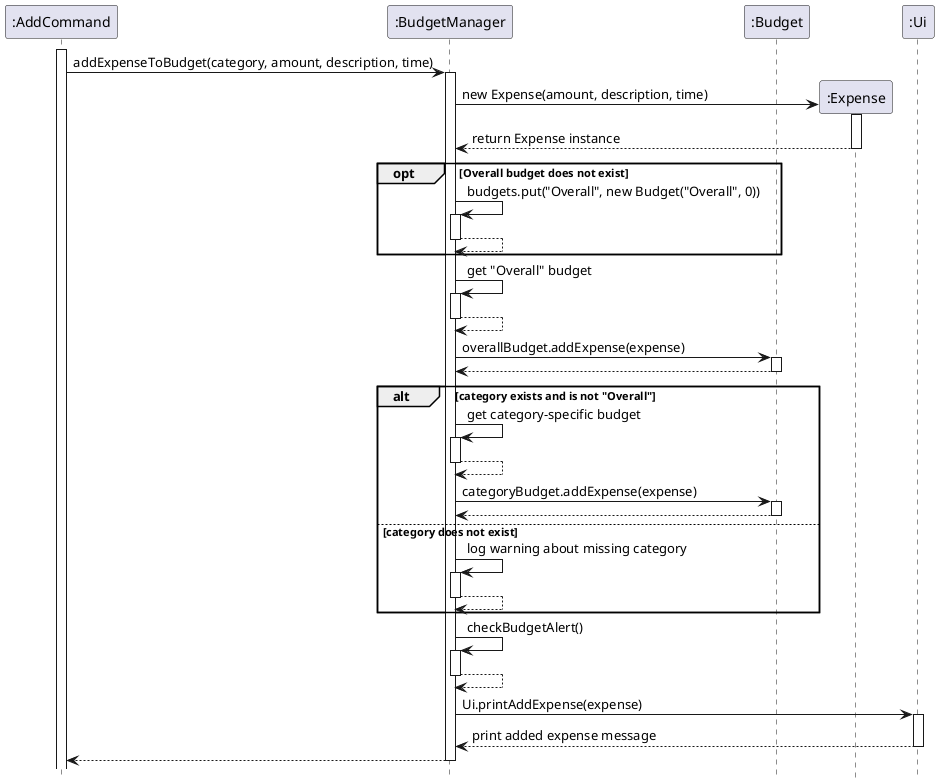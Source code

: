 @startuml
hide circle
skinparam classAttributeIconSize 0
hide footbox
participant ":AddCommand" as XYZ
participant ":BudgetManager" as BM
participant ":Budget" as B
participant ":Expense" as E

activate XYZ
XYZ -> BM: addExpenseToBudget(category, amount, description, time)
activate BM

create E
BM -> E: new Expense(amount, description, time)
activate E
E --> BM: return Expense instance
deactivate E

opt Overall budget does not exist
    BM -> BM: budgets.put("Overall", new Budget("Overall", 0))
    activate BM
    BM -->BM
    deactivate BM
end



BM -> BM: get "Overall" budget
activate BM
BM -->BM
deactivate BM
BM -> B: overallBudget.addExpense(expense)

activate B
B --> BM
deactivate B


alt category exists and is not "Overall"
    BM -> BM: get category-specific budget
    activate BM
    BM -->BM
    deactivate BM
    BM -> B: categoryBudget.addExpense(expense)
    activate B
    B --> BM
    deactivate B

else category does not exist
    BM -> BM: log warning about missing category
    activate BM
    BM -->BM
    deactivate BM
end

BM -> BM: checkBudgetAlert()
activate BM
BM -->BM
deactivate BM

BM -> ":Ui": Ui.printAddExpense(expense)
activate ":Ui"
return print added expense message
BM --> XYZ
deactivate BM
@enduml
